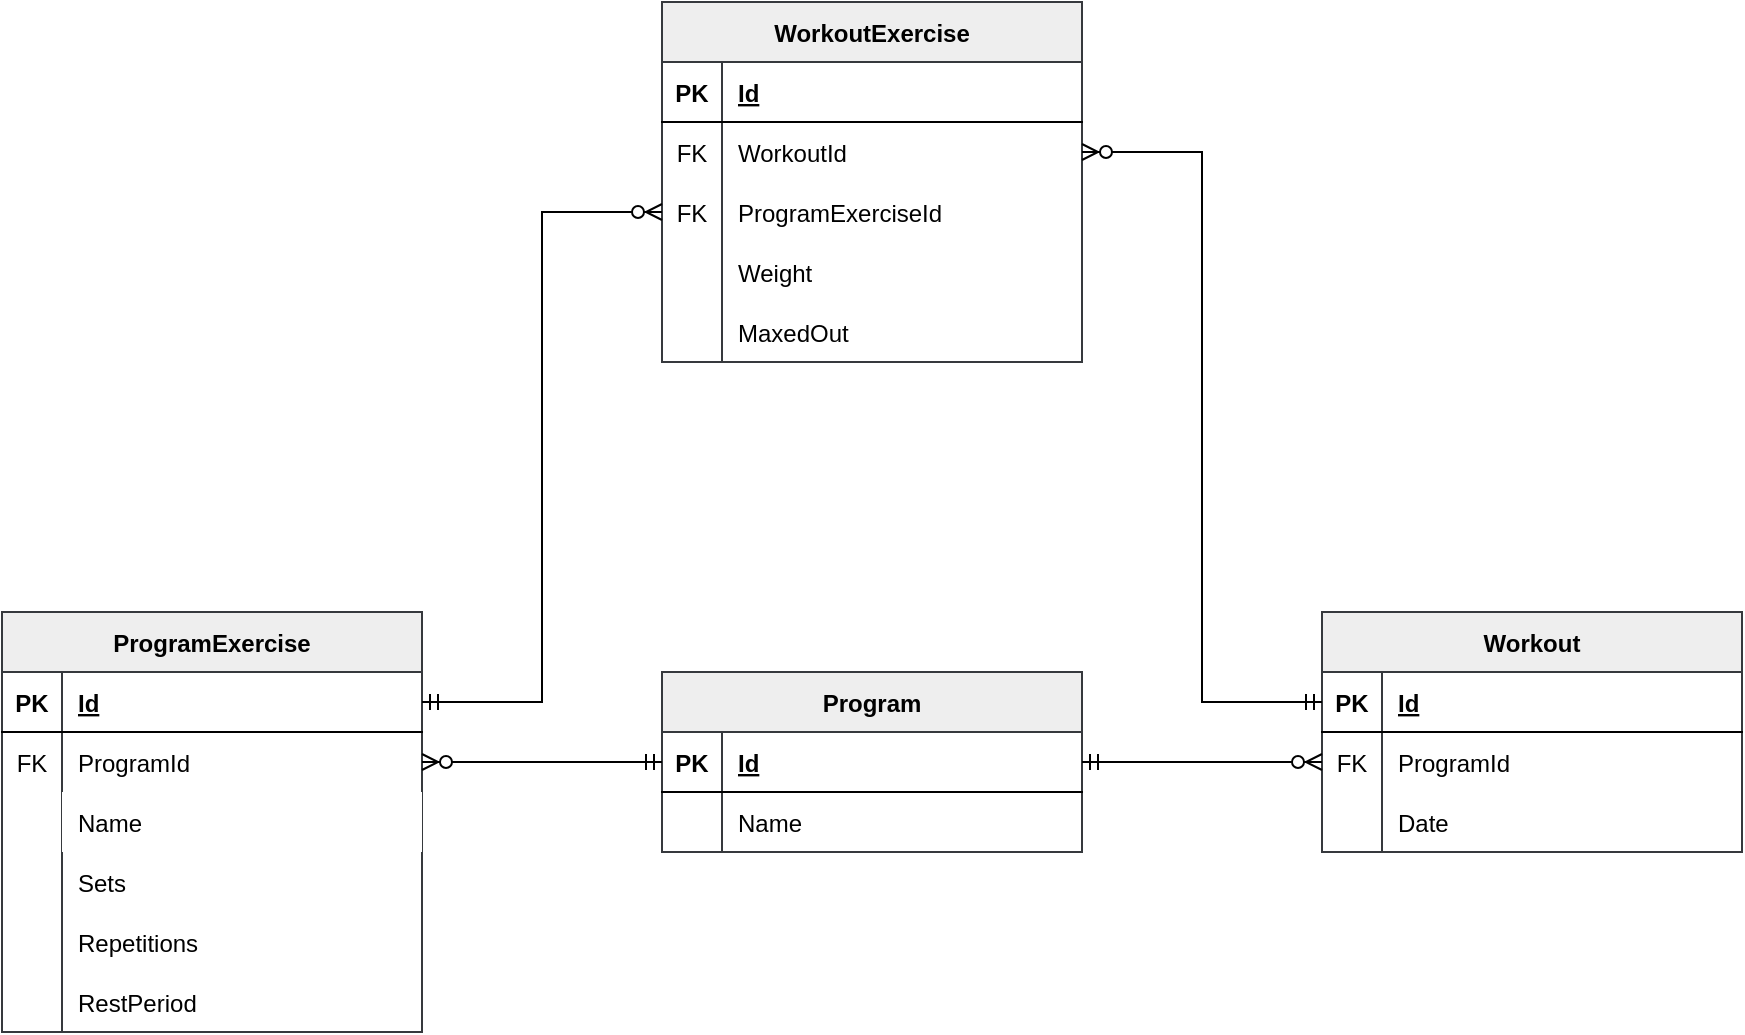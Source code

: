 <mxfile version="16.1.2" type="device"><diagram id="dd8EWBFl_KzPPp_eQ4X_" name="Page-1"><mxGraphModel dx="1422" dy="865" grid="1" gridSize="10" guides="1" tooltips="1" connect="1" arrows="1" fold="1" page="1" pageScale="1" pageWidth="827" pageHeight="1169" math="0" shadow="0"><root><mxCell id="0"/><mxCell id="1" parent="0"/><mxCell id="s4wYR1iUw_RE9s2krS4Z-23" value="ProgramExercise" style="shape=table;startSize=30;container=1;collapsible=1;childLayout=tableLayout;fixedRows=1;rowLines=0;fontStyle=1;align=center;resizeLast=1;fillColor=#eeeeee;strokeColor=#36393d;" parent="1" vertex="1"><mxGeometry x="640" y="405" width="210" height="210" as="geometry"/></mxCell><mxCell id="s4wYR1iUw_RE9s2krS4Z-24" value="" style="shape=partialRectangle;collapsible=0;dropTarget=0;pointerEvents=0;fillColor=none;points=[[0,0.5],[1,0.5]];portConstraint=eastwest;top=0;left=0;right=0;bottom=1;" parent="s4wYR1iUw_RE9s2krS4Z-23" vertex="1"><mxGeometry y="30" width="210" height="30" as="geometry"/></mxCell><mxCell id="s4wYR1iUw_RE9s2krS4Z-25" value="PK" style="shape=partialRectangle;overflow=hidden;connectable=0;fillColor=none;top=0;left=0;bottom=0;right=0;fontStyle=1;" parent="s4wYR1iUw_RE9s2krS4Z-24" vertex="1"><mxGeometry width="30" height="30" as="geometry"><mxRectangle width="30" height="30" as="alternateBounds"/></mxGeometry></mxCell><mxCell id="s4wYR1iUw_RE9s2krS4Z-26" value="Id" style="shape=partialRectangle;overflow=hidden;connectable=0;fillColor=none;top=0;left=0;bottom=0;right=0;align=left;spacingLeft=6;fontStyle=5;" parent="s4wYR1iUw_RE9s2krS4Z-24" vertex="1"><mxGeometry x="30" width="180" height="30" as="geometry"><mxRectangle width="180" height="30" as="alternateBounds"/></mxGeometry></mxCell><mxCell id="s4wYR1iUw_RE9s2krS4Z-82" style="shape=partialRectangle;collapsible=0;dropTarget=0;pointerEvents=0;fillColor=none;points=[[0,0.5],[1,0.5]];portConstraint=eastwest;top=0;left=0;right=0;bottom=0;" parent="s4wYR1iUw_RE9s2krS4Z-23" vertex="1"><mxGeometry y="60" width="210" height="30" as="geometry"/></mxCell><mxCell id="s4wYR1iUw_RE9s2krS4Z-83" value="FK" style="shape=partialRectangle;overflow=hidden;connectable=0;fillColor=none;top=0;left=0;bottom=0;right=0;" parent="s4wYR1iUw_RE9s2krS4Z-82" vertex="1"><mxGeometry width="30" height="30" as="geometry"><mxRectangle width="30" height="30" as="alternateBounds"/></mxGeometry></mxCell><mxCell id="s4wYR1iUw_RE9s2krS4Z-84" value="ProgramId" style="shape=partialRectangle;overflow=hidden;connectable=0;fillColor=none;top=0;left=0;bottom=0;right=0;align=left;spacingLeft=6;" parent="s4wYR1iUw_RE9s2krS4Z-82" vertex="1"><mxGeometry x="30" width="180" height="30" as="geometry"><mxRectangle width="180" height="30" as="alternateBounds"/></mxGeometry></mxCell><mxCell id="aDAHn0JHfCeptiwtnv7b-4" style="shape=partialRectangle;collapsible=0;dropTarget=0;pointerEvents=0;fillColor=none;points=[[0,0.5],[1,0.5]];portConstraint=eastwest;top=0;left=0;right=0;bottom=0;" vertex="1" parent="s4wYR1iUw_RE9s2krS4Z-23"><mxGeometry y="90" width="210" height="30" as="geometry"/></mxCell><mxCell id="aDAHn0JHfCeptiwtnv7b-5" style="shape=partialRectangle;overflow=hidden;connectable=0;fillColor=none;top=0;left=0;bottom=0;right=0;" vertex="1" parent="aDAHn0JHfCeptiwtnv7b-4"><mxGeometry width="30" height="30" as="geometry"><mxRectangle width="30" height="30" as="alternateBounds"/></mxGeometry></mxCell><mxCell id="aDAHn0JHfCeptiwtnv7b-6" value="Name" style="shape=partialRectangle;overflow=hidden;connectable=0;top=0;left=0;bottom=0;right=0;align=left;spacingLeft=6;" vertex="1" parent="aDAHn0JHfCeptiwtnv7b-4"><mxGeometry x="30" width="180" height="30" as="geometry"><mxRectangle width="180" height="30" as="alternateBounds"/></mxGeometry></mxCell><mxCell id="s4wYR1iUw_RE9s2krS4Z-33" style="shape=partialRectangle;collapsible=0;dropTarget=0;pointerEvents=0;fillColor=none;points=[[0,0.5],[1,0.5]];portConstraint=eastwest;top=0;left=0;right=0;bottom=0;" parent="s4wYR1iUw_RE9s2krS4Z-23" vertex="1"><mxGeometry y="120" width="210" height="30" as="geometry"/></mxCell><mxCell id="s4wYR1iUw_RE9s2krS4Z-34" style="shape=partialRectangle;overflow=hidden;connectable=0;fillColor=none;top=0;left=0;bottom=0;right=0;" parent="s4wYR1iUw_RE9s2krS4Z-33" vertex="1"><mxGeometry width="30" height="30" as="geometry"><mxRectangle width="30" height="30" as="alternateBounds"/></mxGeometry></mxCell><mxCell id="s4wYR1iUw_RE9s2krS4Z-35" value="Sets" style="shape=partialRectangle;overflow=hidden;connectable=0;fillColor=none;top=0;left=0;bottom=0;right=0;align=left;spacingLeft=6;" parent="s4wYR1iUw_RE9s2krS4Z-33" vertex="1"><mxGeometry x="30" width="180" height="30" as="geometry"><mxRectangle width="180" height="30" as="alternateBounds"/></mxGeometry></mxCell><mxCell id="s4wYR1iUw_RE9s2krS4Z-36" style="shape=partialRectangle;collapsible=0;dropTarget=0;pointerEvents=0;fillColor=none;points=[[0,0.5],[1,0.5]];portConstraint=eastwest;top=0;left=0;right=0;bottom=0;" parent="s4wYR1iUw_RE9s2krS4Z-23" vertex="1"><mxGeometry y="150" width="210" height="30" as="geometry"/></mxCell><mxCell id="s4wYR1iUw_RE9s2krS4Z-37" style="shape=partialRectangle;overflow=hidden;connectable=0;fillColor=none;top=0;left=0;bottom=0;right=0;" parent="s4wYR1iUw_RE9s2krS4Z-36" vertex="1"><mxGeometry width="30" height="30" as="geometry"><mxRectangle width="30" height="30" as="alternateBounds"/></mxGeometry></mxCell><mxCell id="s4wYR1iUw_RE9s2krS4Z-38" value="Repetitions" style="shape=partialRectangle;overflow=hidden;connectable=0;fillColor=none;top=0;left=0;bottom=0;right=0;align=left;spacingLeft=6;" parent="s4wYR1iUw_RE9s2krS4Z-36" vertex="1"><mxGeometry x="30" width="180" height="30" as="geometry"><mxRectangle width="180" height="30" as="alternateBounds"/></mxGeometry></mxCell><mxCell id="aDAHn0JHfCeptiwtnv7b-1" style="shape=partialRectangle;collapsible=0;dropTarget=0;pointerEvents=0;fillColor=none;points=[[0,0.5],[1,0.5]];portConstraint=eastwest;top=0;left=0;right=0;bottom=0;" vertex="1" parent="s4wYR1iUw_RE9s2krS4Z-23"><mxGeometry y="180" width="210" height="30" as="geometry"/></mxCell><mxCell id="aDAHn0JHfCeptiwtnv7b-2" style="shape=partialRectangle;overflow=hidden;connectable=0;fillColor=none;top=0;left=0;bottom=0;right=0;" vertex="1" parent="aDAHn0JHfCeptiwtnv7b-1"><mxGeometry width="30" height="30" as="geometry"><mxRectangle width="30" height="30" as="alternateBounds"/></mxGeometry></mxCell><mxCell id="aDAHn0JHfCeptiwtnv7b-3" value="RestPeriod" style="shape=partialRectangle;overflow=hidden;connectable=0;fillColor=none;top=0;left=0;bottom=0;right=0;align=left;spacingLeft=6;" vertex="1" parent="aDAHn0JHfCeptiwtnv7b-1"><mxGeometry x="30" width="180" height="30" as="geometry"><mxRectangle width="180" height="30" as="alternateBounds"/></mxGeometry></mxCell><mxCell id="s4wYR1iUw_RE9s2krS4Z-40" value="Program" style="shape=table;startSize=30;container=1;collapsible=1;childLayout=tableLayout;fixedRows=1;rowLines=0;fontStyle=1;align=center;resizeLast=1;fillColor=#eeeeee;strokeColor=#36393d;" parent="1" vertex="1"><mxGeometry x="970" y="435" width="210" height="90" as="geometry"/></mxCell><mxCell id="s4wYR1iUw_RE9s2krS4Z-41" value="" style="shape=partialRectangle;collapsible=0;dropTarget=0;pointerEvents=0;fillColor=none;points=[[0,0.5],[1,0.5]];portConstraint=eastwest;top=0;left=0;right=0;bottom=1;" parent="s4wYR1iUw_RE9s2krS4Z-40" vertex="1"><mxGeometry y="30" width="210" height="30" as="geometry"/></mxCell><mxCell id="s4wYR1iUw_RE9s2krS4Z-42" value="PK" style="shape=partialRectangle;overflow=hidden;connectable=0;fillColor=none;top=0;left=0;bottom=0;right=0;fontStyle=1;" parent="s4wYR1iUw_RE9s2krS4Z-41" vertex="1"><mxGeometry width="30" height="30" as="geometry"><mxRectangle width="30" height="30" as="alternateBounds"/></mxGeometry></mxCell><mxCell id="s4wYR1iUw_RE9s2krS4Z-43" value="Id" style="shape=partialRectangle;overflow=hidden;connectable=0;fillColor=none;top=0;left=0;bottom=0;right=0;align=left;spacingLeft=6;fontStyle=5;" parent="s4wYR1iUw_RE9s2krS4Z-41" vertex="1"><mxGeometry x="30" width="180" height="30" as="geometry"><mxRectangle width="180" height="30" as="alternateBounds"/></mxGeometry></mxCell><mxCell id="s4wYR1iUw_RE9s2krS4Z-44" style="shape=partialRectangle;collapsible=0;dropTarget=0;pointerEvents=0;fillColor=none;points=[[0,0.5],[1,0.5]];portConstraint=eastwest;top=0;left=0;right=0;bottom=0;" parent="s4wYR1iUw_RE9s2krS4Z-40" vertex="1"><mxGeometry y="60" width="210" height="30" as="geometry"/></mxCell><mxCell id="s4wYR1iUw_RE9s2krS4Z-45" value="" style="shape=partialRectangle;overflow=hidden;connectable=0;fillColor=none;top=0;left=0;bottom=0;right=0;" parent="s4wYR1iUw_RE9s2krS4Z-44" vertex="1"><mxGeometry width="30" height="30" as="geometry"><mxRectangle width="30" height="30" as="alternateBounds"/></mxGeometry></mxCell><mxCell id="s4wYR1iUw_RE9s2krS4Z-46" value="Name" style="shape=partialRectangle;overflow=hidden;connectable=0;fillColor=none;top=0;left=0;bottom=0;right=0;align=left;spacingLeft=6;" parent="s4wYR1iUw_RE9s2krS4Z-44" vertex="1"><mxGeometry x="30" width="180" height="30" as="geometry"><mxRectangle width="180" height="30" as="alternateBounds"/></mxGeometry></mxCell><mxCell id="s4wYR1iUw_RE9s2krS4Z-53" value="Workout" style="shape=table;startSize=30;container=1;collapsible=1;childLayout=tableLayout;fixedRows=1;rowLines=0;fontStyle=1;align=center;resizeLast=1;fillColor=#eeeeee;strokeColor=#36393d;" parent="1" vertex="1"><mxGeometry x="1300" y="405" width="210" height="120" as="geometry"/></mxCell><mxCell id="s4wYR1iUw_RE9s2krS4Z-54" value="" style="shape=partialRectangle;collapsible=0;dropTarget=0;pointerEvents=0;fillColor=none;points=[[0,0.5],[1,0.5]];portConstraint=eastwest;top=0;left=0;right=0;bottom=1;" parent="s4wYR1iUw_RE9s2krS4Z-53" vertex="1"><mxGeometry y="30" width="210" height="30" as="geometry"/></mxCell><mxCell id="s4wYR1iUw_RE9s2krS4Z-55" value="PK" style="shape=partialRectangle;overflow=hidden;connectable=0;fillColor=none;top=0;left=0;bottom=0;right=0;fontStyle=1;" parent="s4wYR1iUw_RE9s2krS4Z-54" vertex="1"><mxGeometry width="30" height="30" as="geometry"><mxRectangle width="30" height="30" as="alternateBounds"/></mxGeometry></mxCell><mxCell id="s4wYR1iUw_RE9s2krS4Z-56" value="Id" style="shape=partialRectangle;overflow=hidden;connectable=0;fillColor=none;top=0;left=0;bottom=0;right=0;align=left;spacingLeft=6;fontStyle=5;" parent="s4wYR1iUw_RE9s2krS4Z-54" vertex="1"><mxGeometry x="30" width="180" height="30" as="geometry"><mxRectangle width="180" height="30" as="alternateBounds"/></mxGeometry></mxCell><mxCell id="s4wYR1iUw_RE9s2krS4Z-57" style="shape=partialRectangle;collapsible=0;dropTarget=0;pointerEvents=0;fillColor=none;points=[[0,0.5],[1,0.5]];portConstraint=eastwest;top=0;left=0;right=0;bottom=0;" parent="s4wYR1iUw_RE9s2krS4Z-53" vertex="1"><mxGeometry y="60" width="210" height="30" as="geometry"/></mxCell><mxCell id="s4wYR1iUw_RE9s2krS4Z-58" value="FK" style="shape=partialRectangle;overflow=hidden;connectable=0;fillColor=none;top=0;left=0;bottom=0;right=0;" parent="s4wYR1iUw_RE9s2krS4Z-57" vertex="1"><mxGeometry width="30" height="30" as="geometry"><mxRectangle width="30" height="30" as="alternateBounds"/></mxGeometry></mxCell><mxCell id="s4wYR1iUw_RE9s2krS4Z-59" value="ProgramId" style="shape=partialRectangle;overflow=hidden;connectable=0;fillColor=none;top=0;left=0;bottom=0;right=0;align=left;spacingLeft=6;" parent="s4wYR1iUw_RE9s2krS4Z-57" vertex="1"><mxGeometry x="30" width="180" height="30" as="geometry"><mxRectangle width="180" height="30" as="alternateBounds"/></mxGeometry></mxCell><mxCell id="s4wYR1iUw_RE9s2krS4Z-60" style="shape=partialRectangle;collapsible=0;dropTarget=0;pointerEvents=0;fillColor=none;points=[[0,0.5],[1,0.5]];portConstraint=eastwest;top=0;left=0;right=0;bottom=0;" parent="s4wYR1iUw_RE9s2krS4Z-53" vertex="1"><mxGeometry y="90" width="210" height="30" as="geometry"/></mxCell><mxCell id="s4wYR1iUw_RE9s2krS4Z-61" style="shape=partialRectangle;overflow=hidden;connectable=0;fillColor=none;top=0;left=0;bottom=0;right=0;" parent="s4wYR1iUw_RE9s2krS4Z-60" vertex="1"><mxGeometry width="30" height="30" as="geometry"><mxRectangle width="30" height="30" as="alternateBounds"/></mxGeometry></mxCell><mxCell id="s4wYR1iUw_RE9s2krS4Z-62" value="Date" style="shape=partialRectangle;overflow=hidden;connectable=0;fillColor=none;top=0;left=0;bottom=0;right=0;align=left;spacingLeft=6;" parent="s4wYR1iUw_RE9s2krS4Z-60" vertex="1"><mxGeometry x="30" width="180" height="30" as="geometry"><mxRectangle width="180" height="30" as="alternateBounds"/></mxGeometry></mxCell><mxCell id="s4wYR1iUw_RE9s2krS4Z-66" value="WorkoutExercise" style="shape=table;startSize=30;container=1;collapsible=1;childLayout=tableLayout;fixedRows=1;rowLines=0;fontStyle=1;align=center;resizeLast=1;fillColor=#eeeeee;strokeColor=#36393d;" parent="1" vertex="1"><mxGeometry x="970" y="100" width="210" height="180" as="geometry"/></mxCell><mxCell id="s4wYR1iUw_RE9s2krS4Z-67" value="" style="shape=partialRectangle;collapsible=0;dropTarget=0;pointerEvents=0;fillColor=none;points=[[0,0.5],[1,0.5]];portConstraint=eastwest;top=0;left=0;right=0;bottom=1;" parent="s4wYR1iUw_RE9s2krS4Z-66" vertex="1"><mxGeometry y="30" width="210" height="30" as="geometry"/></mxCell><mxCell id="s4wYR1iUw_RE9s2krS4Z-68" value="PK" style="shape=partialRectangle;overflow=hidden;connectable=0;fillColor=none;top=0;left=0;bottom=0;right=0;fontStyle=1;" parent="s4wYR1iUw_RE9s2krS4Z-67" vertex="1"><mxGeometry width="30" height="30" as="geometry"><mxRectangle width="30" height="30" as="alternateBounds"/></mxGeometry></mxCell><mxCell id="s4wYR1iUw_RE9s2krS4Z-69" value="Id" style="shape=partialRectangle;overflow=hidden;connectable=0;fillColor=none;top=0;left=0;bottom=0;right=0;align=left;spacingLeft=6;fontStyle=5;" parent="s4wYR1iUw_RE9s2krS4Z-67" vertex="1"><mxGeometry x="30" width="180" height="30" as="geometry"><mxRectangle width="180" height="30" as="alternateBounds"/></mxGeometry></mxCell><mxCell id="s4wYR1iUw_RE9s2krS4Z-70" style="shape=partialRectangle;collapsible=0;dropTarget=0;pointerEvents=0;fillColor=none;points=[[0,0.5],[1,0.5]];portConstraint=eastwest;top=0;left=0;right=0;bottom=0;" parent="s4wYR1iUw_RE9s2krS4Z-66" vertex="1"><mxGeometry y="60" width="210" height="30" as="geometry"/></mxCell><mxCell id="s4wYR1iUw_RE9s2krS4Z-71" value="FK" style="shape=partialRectangle;overflow=hidden;connectable=0;fillColor=none;top=0;left=0;bottom=0;right=0;" parent="s4wYR1iUw_RE9s2krS4Z-70" vertex="1"><mxGeometry width="30" height="30" as="geometry"><mxRectangle width="30" height="30" as="alternateBounds"/></mxGeometry></mxCell><mxCell id="s4wYR1iUw_RE9s2krS4Z-72" value="WorkoutId" style="shape=partialRectangle;overflow=hidden;connectable=0;fillColor=none;top=0;left=0;bottom=0;right=0;align=left;spacingLeft=6;" parent="s4wYR1iUw_RE9s2krS4Z-70" vertex="1"><mxGeometry x="30" width="180" height="30" as="geometry"><mxRectangle width="180" height="30" as="alternateBounds"/></mxGeometry></mxCell><mxCell id="s4wYR1iUw_RE9s2krS4Z-73" style="shape=partialRectangle;collapsible=0;dropTarget=0;pointerEvents=0;fillColor=none;points=[[0,0.5],[1,0.5]];portConstraint=eastwest;top=0;left=0;right=0;bottom=0;" parent="s4wYR1iUw_RE9s2krS4Z-66" vertex="1"><mxGeometry y="90" width="210" height="30" as="geometry"/></mxCell><mxCell id="s4wYR1iUw_RE9s2krS4Z-74" value="FK" style="shape=partialRectangle;overflow=hidden;connectable=0;fillColor=none;top=0;left=0;bottom=0;right=0;" parent="s4wYR1iUw_RE9s2krS4Z-73" vertex="1"><mxGeometry width="30" height="30" as="geometry"><mxRectangle width="30" height="30" as="alternateBounds"/></mxGeometry></mxCell><mxCell id="s4wYR1iUw_RE9s2krS4Z-75" value="ProgramExerciseId" style="shape=partialRectangle;overflow=hidden;connectable=0;fillColor=none;top=0;left=0;bottom=0;right=0;align=left;spacingLeft=6;" parent="s4wYR1iUw_RE9s2krS4Z-73" vertex="1"><mxGeometry x="30" width="180" height="30" as="geometry"><mxRectangle width="180" height="30" as="alternateBounds"/></mxGeometry></mxCell><mxCell id="s4wYR1iUw_RE9s2krS4Z-76" style="shape=partialRectangle;collapsible=0;dropTarget=0;pointerEvents=0;fillColor=none;points=[[0,0.5],[1,0.5]];portConstraint=eastwest;top=0;left=0;right=0;bottom=0;" parent="s4wYR1iUw_RE9s2krS4Z-66" vertex="1"><mxGeometry y="120" width="210" height="30" as="geometry"/></mxCell><mxCell id="s4wYR1iUw_RE9s2krS4Z-77" style="shape=partialRectangle;overflow=hidden;connectable=0;fillColor=none;top=0;left=0;bottom=0;right=0;" parent="s4wYR1iUw_RE9s2krS4Z-76" vertex="1"><mxGeometry width="30" height="30" as="geometry"><mxRectangle width="30" height="30" as="alternateBounds"/></mxGeometry></mxCell><mxCell id="s4wYR1iUw_RE9s2krS4Z-78" value="Weight" style="shape=partialRectangle;overflow=hidden;connectable=0;fillColor=none;top=0;left=0;bottom=0;right=0;align=left;spacingLeft=6;" parent="s4wYR1iUw_RE9s2krS4Z-76" vertex="1"><mxGeometry x="30" width="180" height="30" as="geometry"><mxRectangle width="180" height="30" as="alternateBounds"/></mxGeometry></mxCell><mxCell id="s4wYR1iUw_RE9s2krS4Z-79" style="shape=partialRectangle;collapsible=0;dropTarget=0;pointerEvents=0;fillColor=none;points=[[0,0.5],[1,0.5]];portConstraint=eastwest;top=0;left=0;right=0;bottom=0;" parent="s4wYR1iUw_RE9s2krS4Z-66" vertex="1"><mxGeometry y="150" width="210" height="30" as="geometry"/></mxCell><mxCell id="s4wYR1iUw_RE9s2krS4Z-80" style="shape=partialRectangle;overflow=hidden;connectable=0;fillColor=none;top=0;left=0;bottom=0;right=0;" parent="s4wYR1iUw_RE9s2krS4Z-79" vertex="1"><mxGeometry width="30" height="30" as="geometry"><mxRectangle width="30" height="30" as="alternateBounds"/></mxGeometry></mxCell><mxCell id="s4wYR1iUw_RE9s2krS4Z-81" value="MaxedOut" style="shape=partialRectangle;overflow=hidden;connectable=0;fillColor=none;top=0;left=0;bottom=0;right=0;align=left;spacingLeft=6;" parent="s4wYR1iUw_RE9s2krS4Z-79" vertex="1"><mxGeometry x="30" width="180" height="30" as="geometry"><mxRectangle width="180" height="30" as="alternateBounds"/></mxGeometry></mxCell><mxCell id="s4wYR1iUw_RE9s2krS4Z-86" value="" style="edgeStyle=entityRelationEdgeStyle;fontSize=12;html=1;endArrow=ERzeroToMany;startArrow=ERmandOne;rounded=0;entryX=1;entryY=0.5;entryDx=0;entryDy=0;exitX=0;exitY=0.5;exitDx=0;exitDy=0;" parent="1" source="s4wYR1iUw_RE9s2krS4Z-41" target="s4wYR1iUw_RE9s2krS4Z-82" edge="1"><mxGeometry width="100" height="100" relative="1" as="geometry"><mxPoint x="900" y="840" as="sourcePoint"/><mxPoint x="1000" y="740" as="targetPoint"/></mxGeometry></mxCell><mxCell id="s4wYR1iUw_RE9s2krS4Z-87" value="" style="edgeStyle=entityRelationEdgeStyle;fontSize=12;html=1;endArrow=ERzeroToMany;startArrow=ERmandOne;rounded=0;entryX=0;entryY=0.5;entryDx=0;entryDy=0;exitX=1;exitY=0.5;exitDx=0;exitDy=0;" parent="1" source="s4wYR1iUw_RE9s2krS4Z-41" target="s4wYR1iUw_RE9s2krS4Z-57" edge="1"><mxGeometry width="100" height="100" relative="1" as="geometry"><mxPoint x="910" y="760" as="sourcePoint"/><mxPoint x="1010" y="660" as="targetPoint"/></mxGeometry></mxCell><mxCell id="s4wYR1iUw_RE9s2krS4Z-90" value="" style="edgeStyle=orthogonalEdgeStyle;fontSize=12;html=1;endArrow=ERzeroToMany;startArrow=ERmandOne;rounded=0;" parent="1" source="s4wYR1iUw_RE9s2krS4Z-54" target="s4wYR1iUw_RE9s2krS4Z-70" edge="1"><mxGeometry width="100" height="100" relative="1" as="geometry"><mxPoint x="690" y="890" as="sourcePoint"/><mxPoint x="790" y="790" as="targetPoint"/></mxGeometry></mxCell><mxCell id="s4wYR1iUw_RE9s2krS4Z-91" value="" style="edgeStyle=orthogonalEdgeStyle;fontSize=12;html=1;endArrow=ERzeroToMany;startArrow=ERmandOne;rounded=0;exitX=1;exitY=0.5;exitDx=0;exitDy=0;" parent="1" source="s4wYR1iUw_RE9s2krS4Z-24" target="s4wYR1iUw_RE9s2krS4Z-73" edge="1"><mxGeometry width="100" height="100" relative="1" as="geometry"><mxPoint x="570" y="840" as="sourcePoint"/><mxPoint x="670" y="740" as="targetPoint"/><Array as="points"><mxPoint x="910" y="450"/><mxPoint x="910" y="205"/></Array></mxGeometry></mxCell></root></mxGraphModel></diagram></mxfile>